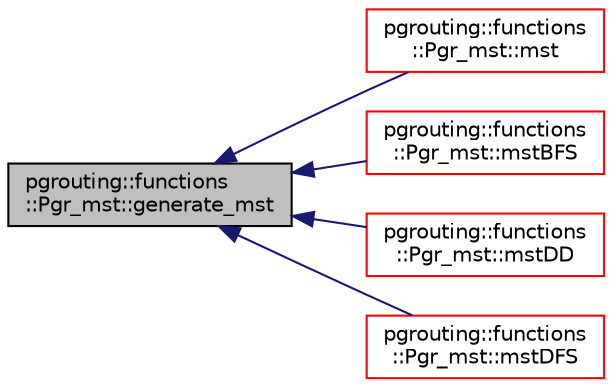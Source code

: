 digraph "pgrouting::functions::Pgr_mst::generate_mst"
{
  edge [fontname="Helvetica",fontsize="10",labelfontname="Helvetica",labelfontsize="10"];
  node [fontname="Helvetica",fontsize="10",shape=record];
  rankdir="LR";
  Node89 [label="pgrouting::functions\l::Pgr_mst::generate_mst",height=0.2,width=0.4,color="black", fillcolor="grey75", style="filled", fontcolor="black"];
  Node89 -> Node90 [dir="back",color="midnightblue",fontsize="10",style="solid",fontname="Helvetica"];
  Node90 [label="pgrouting::functions\l::Pgr_mst::mst",height=0.2,width=0.4,color="red", fillcolor="white", style="filled",URL="$classpgrouting_1_1functions_1_1Pgr__mst.html#a02ba33c4967775b2848e81aac3b20f28"];
  Node89 -> Node93 [dir="back",color="midnightblue",fontsize="10",style="solid",fontname="Helvetica"];
  Node93 [label="pgrouting::functions\l::Pgr_mst::mstBFS",height=0.2,width=0.4,color="red", fillcolor="white", style="filled",URL="$classpgrouting_1_1functions_1_1Pgr__mst.html#ad88892bd79a889d6cd6ff2d86928ac3c"];
  Node89 -> Node101 [dir="back",color="midnightblue",fontsize="10",style="solid",fontname="Helvetica"];
  Node101 [label="pgrouting::functions\l::Pgr_mst::mstDD",height=0.2,width=0.4,color="red", fillcolor="white", style="filled",URL="$classpgrouting_1_1functions_1_1Pgr__mst.html#ab06a325ad7fca538de63d895ecec928b"];
  Node89 -> Node104 [dir="back",color="midnightblue",fontsize="10",style="solid",fontname="Helvetica"];
  Node104 [label="pgrouting::functions\l::Pgr_mst::mstDFS",height=0.2,width=0.4,color="red", fillcolor="white", style="filled",URL="$classpgrouting_1_1functions_1_1Pgr__mst.html#aa690197c96a4e43a7e73634aa4ecaf8a"];
}
